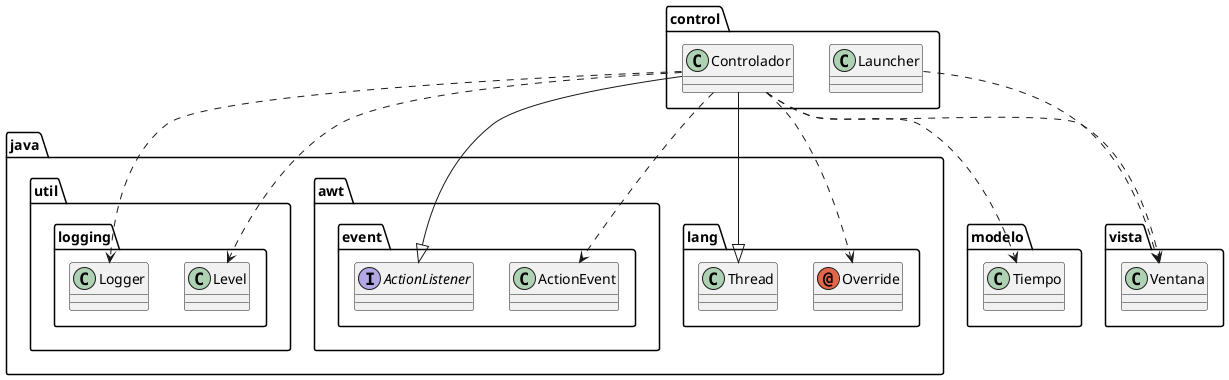 @startuml
annotation java.lang.Override
class control.Controlador
class control.Launcher
class java.awt.event.ActionEvent
class java.lang.Thread
class java.util.logging.Level
class java.util.logging.Logger
class modelo.Tiempo
class vista.Ventana
interface java.awt.event.ActionListener
control.Controlador ..> java.lang.Override
control.Controlador ..> java.awt.event.ActionEvent
control.Controlador --|> java.lang.Thread
control.Controlador ..> java.util.logging.Level
control.Controlador ..> java.util.logging.Logger
control.Controlador ..> modelo.Tiempo
control.Controlador ..> vista.Ventana
control.Controlador --|> java.awt.event.ActionListener
control.Launcher ..> vista.Ventana
@enduml